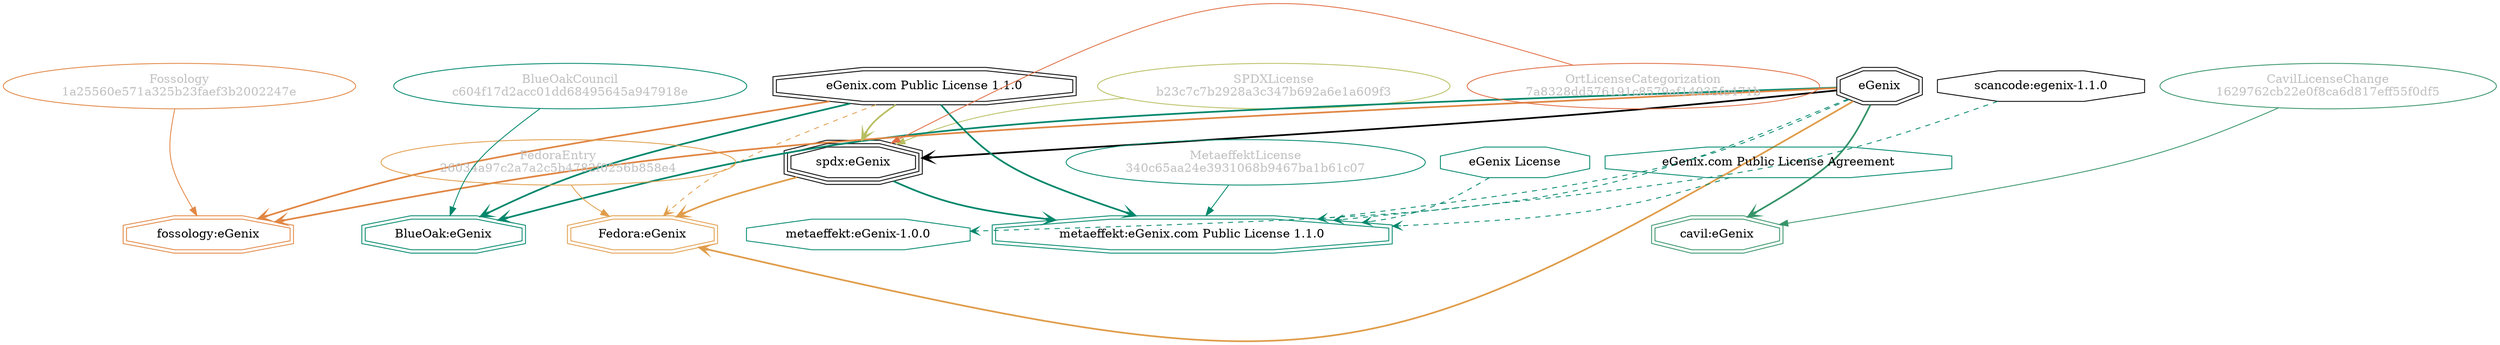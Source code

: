 strict digraph {
    node [shape=box];
    graph [splines=curved];
    4574 [label="SPDXLicense\nb23c7c7b2928a3c347b692a6e1a609f3"
         ,fontcolor=gray
         ,color="#b8bf62"
         ,fillcolor="beige;1"
         ,shape=ellipse];
    4575 [label="spdx:eGenix"
         ,shape=tripleoctagon];
    4576 [label=eGenix
         ,shape=doubleoctagon];
    4577 [label="eGenix.com Public License 1.1.0"
         ,shape=doubleoctagon];
    8554 [label="FedoraEntry\n26034a97c2a7a2c5b4782f0256b858e4"
         ,fontcolor=gray
         ,color="#e09d4b"
         ,fillcolor="beige;1"
         ,shape=ellipse];
    8555 [label="Fedora:eGenix"
         ,color="#e09d4b"
         ,shape=doubleoctagon];
    8825 [label="BlueOakCouncil\nc604f17d2acc01dd68495645a947918e"
         ,fontcolor=gray
         ,color="#00876c"
         ,fillcolor="beige;1"
         ,shape=ellipse];
    8826 [label="BlueOak:eGenix"
         ,color="#00876c"
         ,shape=doubleoctagon];
    15040 [label="scancode:egenix-1.1.0"
          ,shape=octagon];
    28045 [label="Fossology\n1a25560e571a325b23faef3b2002247e"
          ,fontcolor=gray
          ,color="#e18745"
          ,fillcolor="beige;1"
          ,shape=ellipse];
    28046 [label="fossology:eGenix"
          ,color="#e18745"
          ,shape=doubleoctagon];
    35289 [label="OrtLicenseCategorization\n7a8328dd576191c8579af14935fe471b"
          ,fontcolor=gray
          ,color="#e06f45"
          ,fillcolor="beige;1"
          ,shape=ellipse];
    36760 [label="CavilLicenseChange\n1629762cb22e0f8ca6d817eff55f0df5"
          ,fontcolor=gray
          ,color="#379469"
          ,fillcolor="beige;1"
          ,shape=ellipse];
    36761 [label="cavil:eGenix"
          ,color="#379469"
          ,shape=doubleoctagon];
    41717 [label="MetaeffektLicense\n340c65aa24e3931068b9467ba1b61c07"
          ,fontcolor=gray
          ,color="#00876c"
          ,fillcolor="beige;1"
          ,shape=ellipse];
    41718 [label="metaeffekt:eGenix.com Public License 1.1.0"
          ,color="#00876c"
          ,shape=doubleoctagon];
    41719 [label="eGenix License"
          ,color="#00876c"
          ,shape=octagon];
    41720 [label="eGenix.com Public License Agreement"
          ,color="#00876c"
          ,shape=octagon];
    41722 [label="metaeffekt:eGenix-1.0.0"
          ,color="#00876c"
          ,shape=octagon];
    4574 -> 4575 [weight=0.5
                 ,color="#b8bf62"];
    4575 -> 8555 [style=bold
                 ,arrowhead=vee
                 ,weight=0.7
                 ,color="#e09d4b"];
    4575 -> 41718 [style=bold
                  ,arrowhead=vee
                  ,weight=0.7
                  ,color="#00876c"];
    4576 -> 4575 [style=bold
                 ,arrowhead=vee
                 ,weight=0.7];
    4576 -> 8555 [style=bold
                 ,arrowhead=vee
                 ,weight=0.7
                 ,color="#e09d4b"];
    4576 -> 8555 [style=bold
                 ,arrowhead=vee
                 ,weight=0.7
                 ,color="#e09d4b"];
    4576 -> 8826 [style=bold
                 ,arrowhead=vee
                 ,weight=0.7
                 ,color="#00876c"];
    4576 -> 28046 [style=bold
                  ,arrowhead=vee
                  ,weight=0.7
                  ,color="#e18745"];
    4576 -> 36761 [style=bold
                  ,arrowhead=vee
                  ,weight=0.7
                  ,color="#379469"];
    4576 -> 36761 [style=bold
                  ,arrowhead=vee
                  ,weight=0.7
                  ,color="#379469"];
    4576 -> 41718 [style=dashed
                  ,arrowhead=vee
                  ,weight=0.5
                  ,color="#00876c"];
    4576 -> 41722 [style=dashed
                  ,arrowhead=vee
                  ,weight=0.5
                  ,color="#00876c"];
    4577 -> 4575 [style=bold
                 ,arrowhead=vee
                 ,weight=0.7
                 ,color="#b8bf62"];
    4577 -> 8555 [style=dashed
                 ,arrowhead=vee
                 ,weight=0.5
                 ,color="#e09d4b"];
    4577 -> 8826 [style=bold
                 ,arrowhead=vee
                 ,weight=0.7
                 ,color="#00876c"];
    4577 -> 28046 [style=bold
                  ,arrowhead=vee
                  ,weight=0.7
                  ,color="#e18745"];
    4577 -> 41718 [style=bold
                  ,arrowhead=vee
                  ,weight=0.7
                  ,color="#00876c"];
    4577 -> 41718 [style=bold
                  ,arrowhead=vee
                  ,weight=0.7
                  ,color="#00876c"];
    8554 -> 8555 [weight=0.5
                 ,color="#e09d4b"];
    8825 -> 8826 [weight=0.5
                 ,color="#00876c"];
    15040 -> 41718 [style=dashed
                   ,arrowhead=vee
                   ,weight=0.5
                   ,color="#00876c"];
    28045 -> 28046 [weight=0.5
                   ,color="#e18745"];
    35289 -> 4575 [weight=0.5
                  ,color="#e06f45"];
    36760 -> 36761 [weight=0.5
                   ,color="#379469"];
    41717 -> 41718 [weight=0.5
                   ,color="#00876c"];
    41719 -> 41718 [style=dashed
                   ,arrowhead=vee
                   ,weight=0.5
                   ,color="#00876c"];
    41720 -> 41718 [style=dashed
                   ,arrowhead=vee
                   ,weight=0.5
                   ,color="#00876c"];
}
